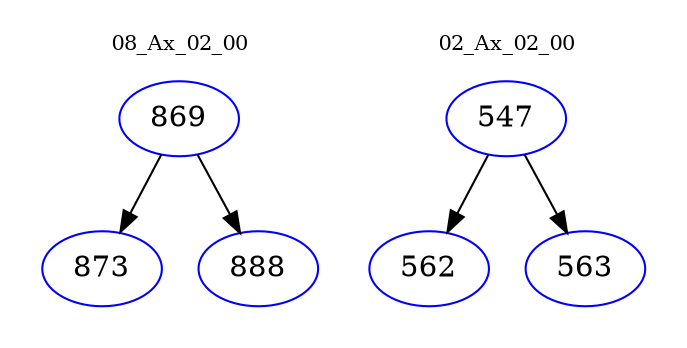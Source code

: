 digraph{
subgraph cluster_0 {
color = white
label = "08_Ax_02_00";
fontsize=10;
T0_869 [label="869", color="blue"]
T0_869 -> T0_873 [color="black"]
T0_873 [label="873", color="blue"]
T0_869 -> T0_888 [color="black"]
T0_888 [label="888", color="blue"]
}
subgraph cluster_1 {
color = white
label = "02_Ax_02_00";
fontsize=10;
T1_547 [label="547", color="blue"]
T1_547 -> T1_562 [color="black"]
T1_562 [label="562", color="blue"]
T1_547 -> T1_563 [color="black"]
T1_563 [label="563", color="blue"]
}
}
